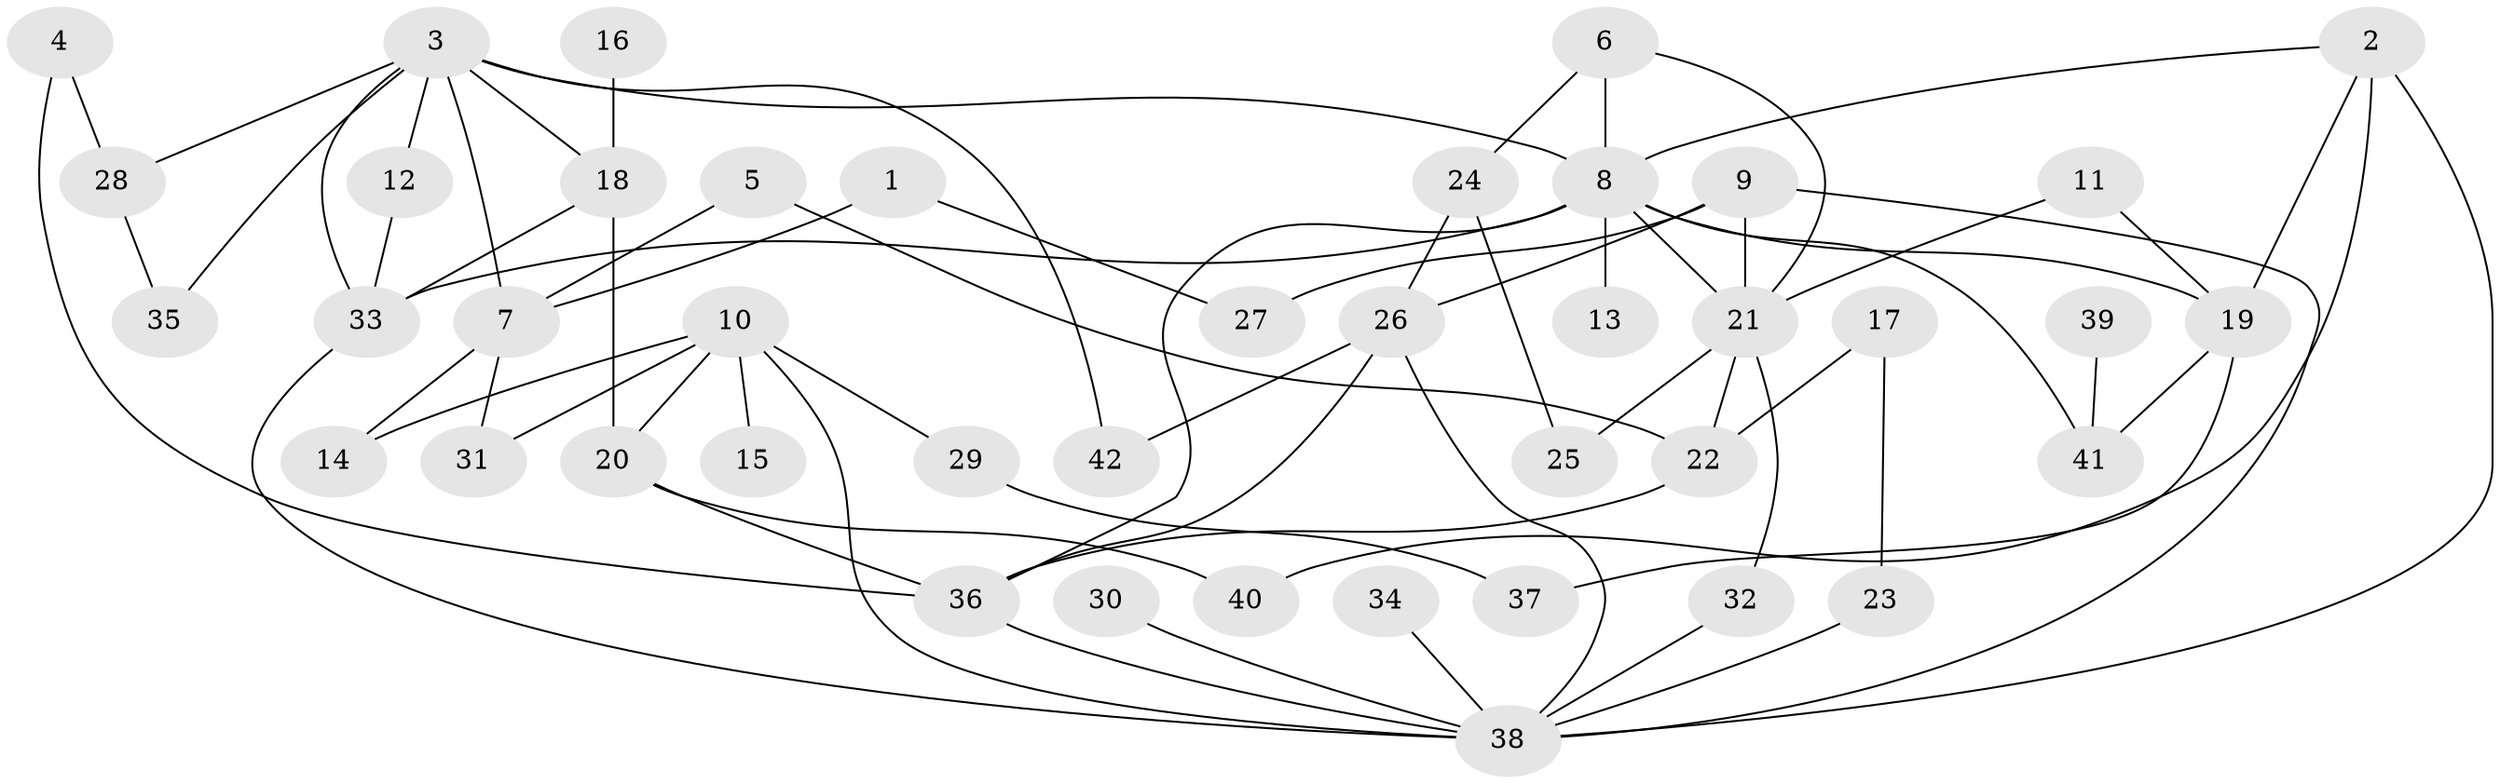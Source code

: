 // original degree distribution, {5: 0.13095238095238096, 7: 0.023809523809523808, 3: 0.10714285714285714, 2: 0.40476190476190477, 4: 0.11904761904761904, 1: 0.21428571428571427}
// Generated by graph-tools (version 1.1) at 2025/25/03/09/25 03:25:35]
// undirected, 42 vertices, 69 edges
graph export_dot {
graph [start="1"]
  node [color=gray90,style=filled];
  1;
  2;
  3;
  4;
  5;
  6;
  7;
  8;
  9;
  10;
  11;
  12;
  13;
  14;
  15;
  16;
  17;
  18;
  19;
  20;
  21;
  22;
  23;
  24;
  25;
  26;
  27;
  28;
  29;
  30;
  31;
  32;
  33;
  34;
  35;
  36;
  37;
  38;
  39;
  40;
  41;
  42;
  1 -- 7 [weight=1.0];
  1 -- 27 [weight=1.0];
  2 -- 8 [weight=1.0];
  2 -- 19 [weight=1.0];
  2 -- 38 [weight=1.0];
  2 -- 40 [weight=1.0];
  3 -- 7 [weight=1.0];
  3 -- 8 [weight=1.0];
  3 -- 12 [weight=1.0];
  3 -- 18 [weight=1.0];
  3 -- 28 [weight=1.0];
  3 -- 33 [weight=1.0];
  3 -- 35 [weight=1.0];
  3 -- 42 [weight=1.0];
  4 -- 28 [weight=1.0];
  4 -- 36 [weight=1.0];
  5 -- 7 [weight=1.0];
  5 -- 22 [weight=1.0];
  6 -- 8 [weight=1.0];
  6 -- 21 [weight=1.0];
  6 -- 24 [weight=1.0];
  7 -- 14 [weight=1.0];
  7 -- 31 [weight=1.0];
  8 -- 13 [weight=1.0];
  8 -- 19 [weight=1.0];
  8 -- 21 [weight=1.0];
  8 -- 33 [weight=1.0];
  8 -- 36 [weight=1.0];
  8 -- 41 [weight=1.0];
  9 -- 21 [weight=1.0];
  9 -- 26 [weight=1.0];
  9 -- 27 [weight=1.0];
  9 -- 38 [weight=1.0];
  10 -- 14 [weight=1.0];
  10 -- 15 [weight=1.0];
  10 -- 20 [weight=1.0];
  10 -- 29 [weight=1.0];
  10 -- 31 [weight=1.0];
  10 -- 38 [weight=1.0];
  11 -- 19 [weight=1.0];
  11 -- 21 [weight=1.0];
  12 -- 33 [weight=1.0];
  16 -- 18 [weight=1.0];
  17 -- 22 [weight=1.0];
  17 -- 23 [weight=1.0];
  18 -- 20 [weight=1.0];
  18 -- 33 [weight=1.0];
  19 -- 37 [weight=1.0];
  19 -- 41 [weight=1.0];
  20 -- 36 [weight=1.0];
  20 -- 40 [weight=1.0];
  21 -- 22 [weight=1.0];
  21 -- 25 [weight=1.0];
  21 -- 32 [weight=1.0];
  22 -- 36 [weight=1.0];
  23 -- 38 [weight=1.0];
  24 -- 25 [weight=1.0];
  24 -- 26 [weight=1.0];
  26 -- 36 [weight=1.0];
  26 -- 38 [weight=1.0];
  26 -- 42 [weight=1.0];
  28 -- 35 [weight=1.0];
  29 -- 37 [weight=1.0];
  30 -- 38 [weight=1.0];
  32 -- 38 [weight=1.0];
  33 -- 38 [weight=1.0];
  34 -- 38 [weight=1.0];
  36 -- 38 [weight=1.0];
  39 -- 41 [weight=1.0];
}
